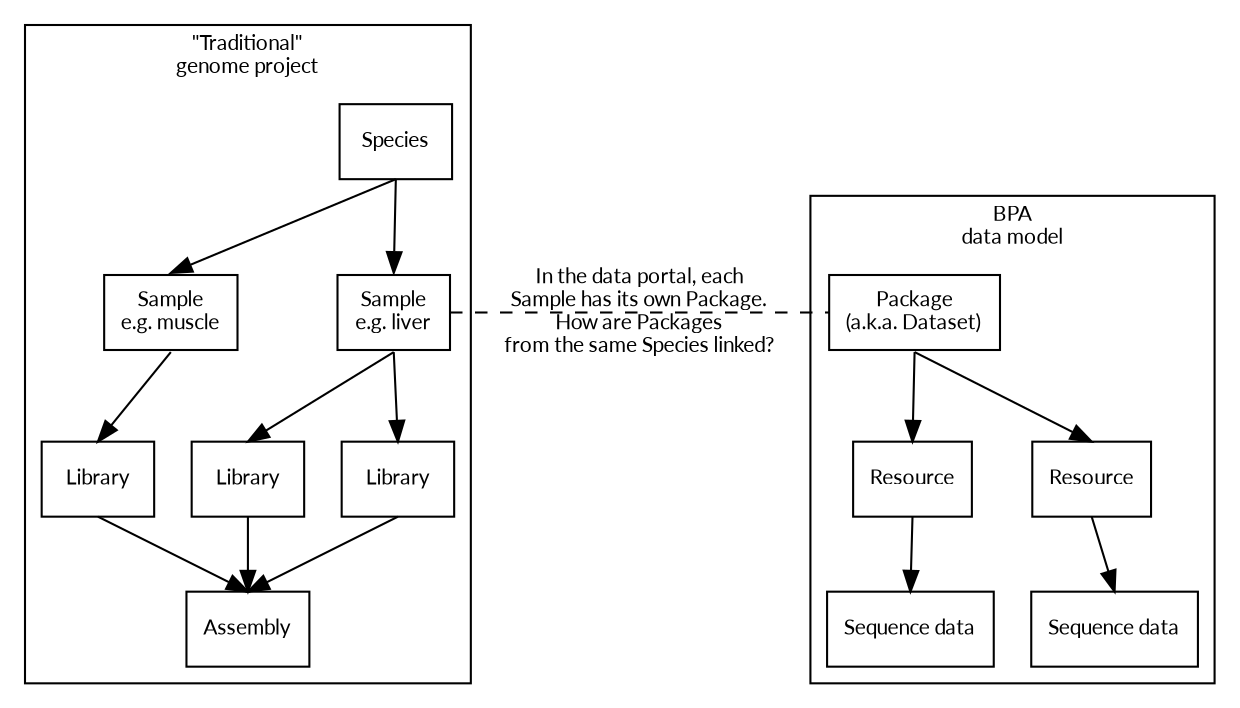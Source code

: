 digraph {
    fontname = "lato";
    fontsize= "10";
    bgcolor = "white";
    // margin = 0;
    compound = true;
    splines = false;
    // This attribute applies to the graph itself
    // size = "1,1";
    node [fontname = "lato"; shape="rect", fontsize= "10"];

    point1 [label="In the data portal, each\nSample has its own Package.\nHow are Packages\nfrom the same Species linked?", color=transparent]

    subgraph cluster_rp {
        label = "\"Traditional\"\ngenome project";
        
        Species;
        s1[label="Sample\ne.g. muscle"];
        s2[label="Sample\ne.g. liver"]
        l1[label="Library"];
        l2[label="Library"];
        l3[label="Library"];
        a1[label="Assembly"];

        {
            rank=same;
            l1;l2;l3;
        }

    }

    subgraph cluster_bpa {
        label = "BPA\ndata model";
        Package [label="Package\n(a.k.a. Dataset)"];
        r1 [label="Resource"];
        r2 [label="Resource"];
        d1 [label="Sequence data"];
        d2 [label="Sequence data"];

    }

    Package:s -> r1:n, r2:n;
    r1:s -> d1:n;
    r2:s -> d2:n;

    Species:s -> s1:n, s2:n;
    s1:s -> l1:n;
    s2:s -> l2:n, l3:n;
    l1:s, l2:s, l3:s -> a1:n;

    Species -> Package  [constraint=true, style=invis];
    Species -> point1 [constraint=true, style=invis];
    
    s2:e -> Package:w [constraint=false, style=dashed, arrowhead=none];

}